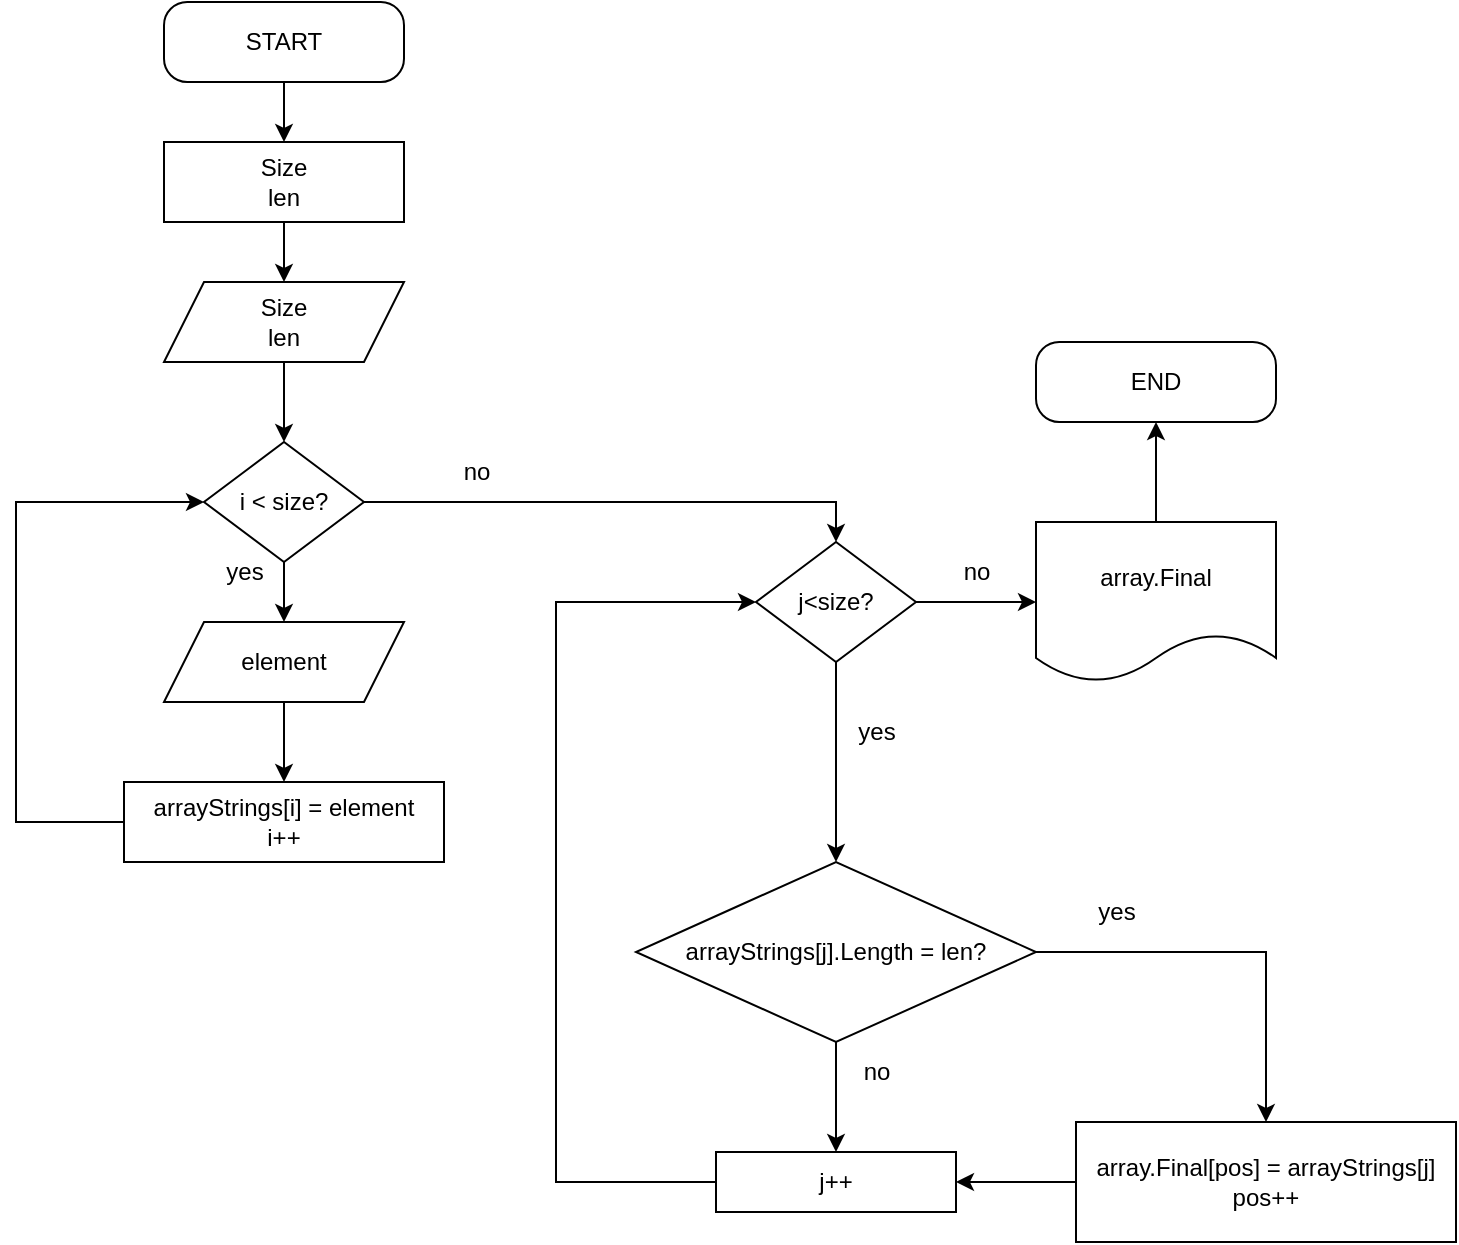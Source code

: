<mxfile version="20.8.16" type="device"><diagram name="Страница 1" id="POde5p_hcPa660EAWXab"><mxGraphModel dx="1235" dy="740" grid="1" gridSize="10" guides="1" tooltips="1" connect="1" arrows="1" fold="1" page="1" pageScale="1" pageWidth="827" pageHeight="1169" math="0" shadow="0"><root><mxCell id="0"/><mxCell id="1" parent="0"/><mxCell id="MW70wIsMpDSP0vL4R8_L-8" style="edgeStyle=orthogonalEdgeStyle;rounded=0;orthogonalLoop=1;jettySize=auto;html=1;" edge="1" parent="1" source="MW70wIsMpDSP0vL4R8_L-1" target="MW70wIsMpDSP0vL4R8_L-7"><mxGeometry relative="1" as="geometry"/></mxCell><mxCell id="MW70wIsMpDSP0vL4R8_L-1" value="START" style="rounded=1;whiteSpace=wrap;html=1;arcSize=29;" vertex="1" parent="1"><mxGeometry x="124" y="10" width="120" height="40" as="geometry"/></mxCell><mxCell id="MW70wIsMpDSP0vL4R8_L-10" value="" style="edgeStyle=orthogonalEdgeStyle;rounded=0;orthogonalLoop=1;jettySize=auto;html=1;" edge="1" parent="1" source="MW70wIsMpDSP0vL4R8_L-7" target="MW70wIsMpDSP0vL4R8_L-9"><mxGeometry relative="1" as="geometry"/></mxCell><mxCell id="MW70wIsMpDSP0vL4R8_L-7" value="Size&lt;br&gt;len" style="rounded=1;whiteSpace=wrap;html=1;arcSize=0;" vertex="1" parent="1"><mxGeometry x="124" y="80" width="120" height="40" as="geometry"/></mxCell><mxCell id="MW70wIsMpDSP0vL4R8_L-12" value="" style="edgeStyle=orthogonalEdgeStyle;rounded=0;orthogonalLoop=1;jettySize=auto;html=1;" edge="1" parent="1" source="MW70wIsMpDSP0vL4R8_L-9" target="MW70wIsMpDSP0vL4R8_L-11"><mxGeometry relative="1" as="geometry"/></mxCell><mxCell id="MW70wIsMpDSP0vL4R8_L-9" value="Size&lt;br style=&quot;border-color: var(--border-color);&quot;&gt;len" style="shape=parallelogram;perimeter=parallelogramPerimeter;whiteSpace=wrap;html=1;fixedSize=1;rounded=1;arcSize=0;" vertex="1" parent="1"><mxGeometry x="124" y="150" width="120" height="40" as="geometry"/></mxCell><mxCell id="MW70wIsMpDSP0vL4R8_L-14" value="" style="edgeStyle=orthogonalEdgeStyle;rounded=0;orthogonalLoop=1;jettySize=auto;html=1;" edge="1" parent="1" source="MW70wIsMpDSP0vL4R8_L-11" target="MW70wIsMpDSP0vL4R8_L-13"><mxGeometry relative="1" as="geometry"/></mxCell><mxCell id="MW70wIsMpDSP0vL4R8_L-28" style="edgeStyle=orthogonalEdgeStyle;rounded=0;orthogonalLoop=1;jettySize=auto;html=1;entryX=0.5;entryY=0;entryDx=0;entryDy=0;" edge="1" parent="1" source="MW70wIsMpDSP0vL4R8_L-11" target="MW70wIsMpDSP0vL4R8_L-20"><mxGeometry relative="1" as="geometry"/></mxCell><mxCell id="MW70wIsMpDSP0vL4R8_L-11" value="i &amp;lt; size?" style="rhombus;whiteSpace=wrap;html=1;rounded=1;arcSize=0;" vertex="1" parent="1"><mxGeometry x="144" y="230" width="80" height="60" as="geometry"/></mxCell><mxCell id="MW70wIsMpDSP0vL4R8_L-16" value="" style="edgeStyle=orthogonalEdgeStyle;rounded=0;orthogonalLoop=1;jettySize=auto;html=1;" edge="1" parent="1" source="MW70wIsMpDSP0vL4R8_L-13" target="MW70wIsMpDSP0vL4R8_L-15"><mxGeometry relative="1" as="geometry"/></mxCell><mxCell id="MW70wIsMpDSP0vL4R8_L-13" value="element" style="shape=parallelogram;perimeter=parallelogramPerimeter;whiteSpace=wrap;html=1;fixedSize=1;rounded=1;arcSize=0;" vertex="1" parent="1"><mxGeometry x="124" y="320" width="120" height="40" as="geometry"/></mxCell><mxCell id="MW70wIsMpDSP0vL4R8_L-17" style="edgeStyle=orthogonalEdgeStyle;rounded=0;orthogonalLoop=1;jettySize=auto;html=1;entryX=0;entryY=0.5;entryDx=0;entryDy=0;" edge="1" parent="1" source="MW70wIsMpDSP0vL4R8_L-15" target="MW70wIsMpDSP0vL4R8_L-11"><mxGeometry relative="1" as="geometry"><Array as="points"><mxPoint x="50" y="420"/><mxPoint x="50" y="260"/></Array></mxGeometry></mxCell><mxCell id="MW70wIsMpDSP0vL4R8_L-15" value="arrayStrings[i] = element&lt;br&gt;i++" style="whiteSpace=wrap;html=1;rounded=1;arcSize=0;" vertex="1" parent="1"><mxGeometry x="104" y="400" width="160" height="40" as="geometry"/></mxCell><mxCell id="MW70wIsMpDSP0vL4R8_L-23" value="" style="edgeStyle=orthogonalEdgeStyle;rounded=0;orthogonalLoop=1;jettySize=auto;html=1;" edge="1" parent="1" source="MW70wIsMpDSP0vL4R8_L-20" target="MW70wIsMpDSP0vL4R8_L-22"><mxGeometry relative="1" as="geometry"/></mxCell><mxCell id="MW70wIsMpDSP0vL4R8_L-27" value="" style="edgeStyle=orthogonalEdgeStyle;rounded=0;orthogonalLoop=1;jettySize=auto;html=1;" edge="1" parent="1" source="MW70wIsMpDSP0vL4R8_L-20" target="MW70wIsMpDSP0vL4R8_L-26"><mxGeometry relative="1" as="geometry"/></mxCell><mxCell id="MW70wIsMpDSP0vL4R8_L-20" value="j&amp;lt;size?" style="rhombus;whiteSpace=wrap;html=1;rounded=1;arcSize=0;" vertex="1" parent="1"><mxGeometry x="420" y="280" width="80" height="60" as="geometry"/></mxCell><mxCell id="MW70wIsMpDSP0vL4R8_L-25" style="edgeStyle=orthogonalEdgeStyle;rounded=0;orthogonalLoop=1;jettySize=auto;html=1;entryX=0.5;entryY=1;entryDx=0;entryDy=0;" edge="1" parent="1" source="MW70wIsMpDSP0vL4R8_L-22" target="MW70wIsMpDSP0vL4R8_L-24"><mxGeometry relative="1" as="geometry"/></mxCell><mxCell id="MW70wIsMpDSP0vL4R8_L-22" value="array.Final" style="shape=document;whiteSpace=wrap;html=1;boundedLbl=1;rounded=1;arcSize=0;" vertex="1" parent="1"><mxGeometry x="560" y="270" width="120" height="80" as="geometry"/></mxCell><mxCell id="MW70wIsMpDSP0vL4R8_L-24" value="END" style="rounded=1;whiteSpace=wrap;html=1;arcSize=29;" vertex="1" parent="1"><mxGeometry x="560" y="180" width="120" height="40" as="geometry"/></mxCell><mxCell id="MW70wIsMpDSP0vL4R8_L-30" value="" style="edgeStyle=orthogonalEdgeStyle;rounded=0;orthogonalLoop=1;jettySize=auto;html=1;" edge="1" parent="1" source="MW70wIsMpDSP0vL4R8_L-26" target="MW70wIsMpDSP0vL4R8_L-29"><mxGeometry relative="1" as="geometry"/></mxCell><mxCell id="MW70wIsMpDSP0vL4R8_L-34" value="" style="edgeStyle=orthogonalEdgeStyle;rounded=0;orthogonalLoop=1;jettySize=auto;html=1;" edge="1" parent="1" source="MW70wIsMpDSP0vL4R8_L-26" target="MW70wIsMpDSP0vL4R8_L-33"><mxGeometry relative="1" as="geometry"/></mxCell><mxCell id="MW70wIsMpDSP0vL4R8_L-26" value="arrayStrings[j].Length = len?" style="rhombus;whiteSpace=wrap;html=1;rounded=1;arcSize=0;" vertex="1" parent="1"><mxGeometry x="360" y="440" width="200" height="90" as="geometry"/></mxCell><mxCell id="MW70wIsMpDSP0vL4R8_L-35" style="edgeStyle=orthogonalEdgeStyle;rounded=0;orthogonalLoop=1;jettySize=auto;html=1;entryX=1;entryY=0.5;entryDx=0;entryDy=0;" edge="1" parent="1" source="MW70wIsMpDSP0vL4R8_L-29" target="MW70wIsMpDSP0vL4R8_L-33"><mxGeometry relative="1" as="geometry"/></mxCell><mxCell id="MW70wIsMpDSP0vL4R8_L-29" value="array.Final[pos] = arrayStrings[j]&lt;br&gt;pos++" style="whiteSpace=wrap;html=1;rounded=1;arcSize=0;" vertex="1" parent="1"><mxGeometry x="580" y="570" width="190" height="60" as="geometry"/></mxCell><mxCell id="MW70wIsMpDSP0vL4R8_L-37" style="edgeStyle=orthogonalEdgeStyle;rounded=0;orthogonalLoop=1;jettySize=auto;html=1;entryX=0;entryY=0.5;entryDx=0;entryDy=0;" edge="1" parent="1" source="MW70wIsMpDSP0vL4R8_L-33" target="MW70wIsMpDSP0vL4R8_L-20"><mxGeometry relative="1" as="geometry"><Array as="points"><mxPoint x="320" y="600"/><mxPoint x="320" y="310"/></Array></mxGeometry></mxCell><mxCell id="MW70wIsMpDSP0vL4R8_L-33" value="j++" style="whiteSpace=wrap;html=1;rounded=1;arcSize=0;" vertex="1" parent="1"><mxGeometry x="400" y="585" width="120" height="30" as="geometry"/></mxCell><mxCell id="MW70wIsMpDSP0vL4R8_L-38" value="yes" style="text;html=1;align=center;verticalAlign=middle;resizable=0;points=[];autosize=1;strokeColor=none;fillColor=none;" vertex="1" parent="1"><mxGeometry x="144" y="280" width="40" height="30" as="geometry"/></mxCell><mxCell id="MW70wIsMpDSP0vL4R8_L-39" value="no" style="text;html=1;align=center;verticalAlign=middle;resizable=0;points=[];autosize=1;strokeColor=none;fillColor=none;" vertex="1" parent="1"><mxGeometry x="260" y="230" width="40" height="30" as="geometry"/></mxCell><mxCell id="MW70wIsMpDSP0vL4R8_L-40" value="no" style="text;html=1;align=center;verticalAlign=middle;resizable=0;points=[];autosize=1;strokeColor=none;fillColor=none;" vertex="1" parent="1"><mxGeometry x="510" y="280" width="40" height="30" as="geometry"/></mxCell><mxCell id="MW70wIsMpDSP0vL4R8_L-41" value="yes" style="text;html=1;align=center;verticalAlign=middle;resizable=0;points=[];autosize=1;strokeColor=none;fillColor=none;" vertex="1" parent="1"><mxGeometry x="460" y="360" width="40" height="30" as="geometry"/></mxCell><mxCell id="MW70wIsMpDSP0vL4R8_L-42" value="yes" style="text;html=1;align=center;verticalAlign=middle;resizable=0;points=[];autosize=1;strokeColor=none;fillColor=none;" vertex="1" parent="1"><mxGeometry x="580" y="450" width="40" height="30" as="geometry"/></mxCell><mxCell id="MW70wIsMpDSP0vL4R8_L-43" value="no" style="text;html=1;align=center;verticalAlign=middle;resizable=0;points=[];autosize=1;strokeColor=none;fillColor=none;" vertex="1" parent="1"><mxGeometry x="460" y="530" width="40" height="30" as="geometry"/></mxCell></root></mxGraphModel></diagram></mxfile>